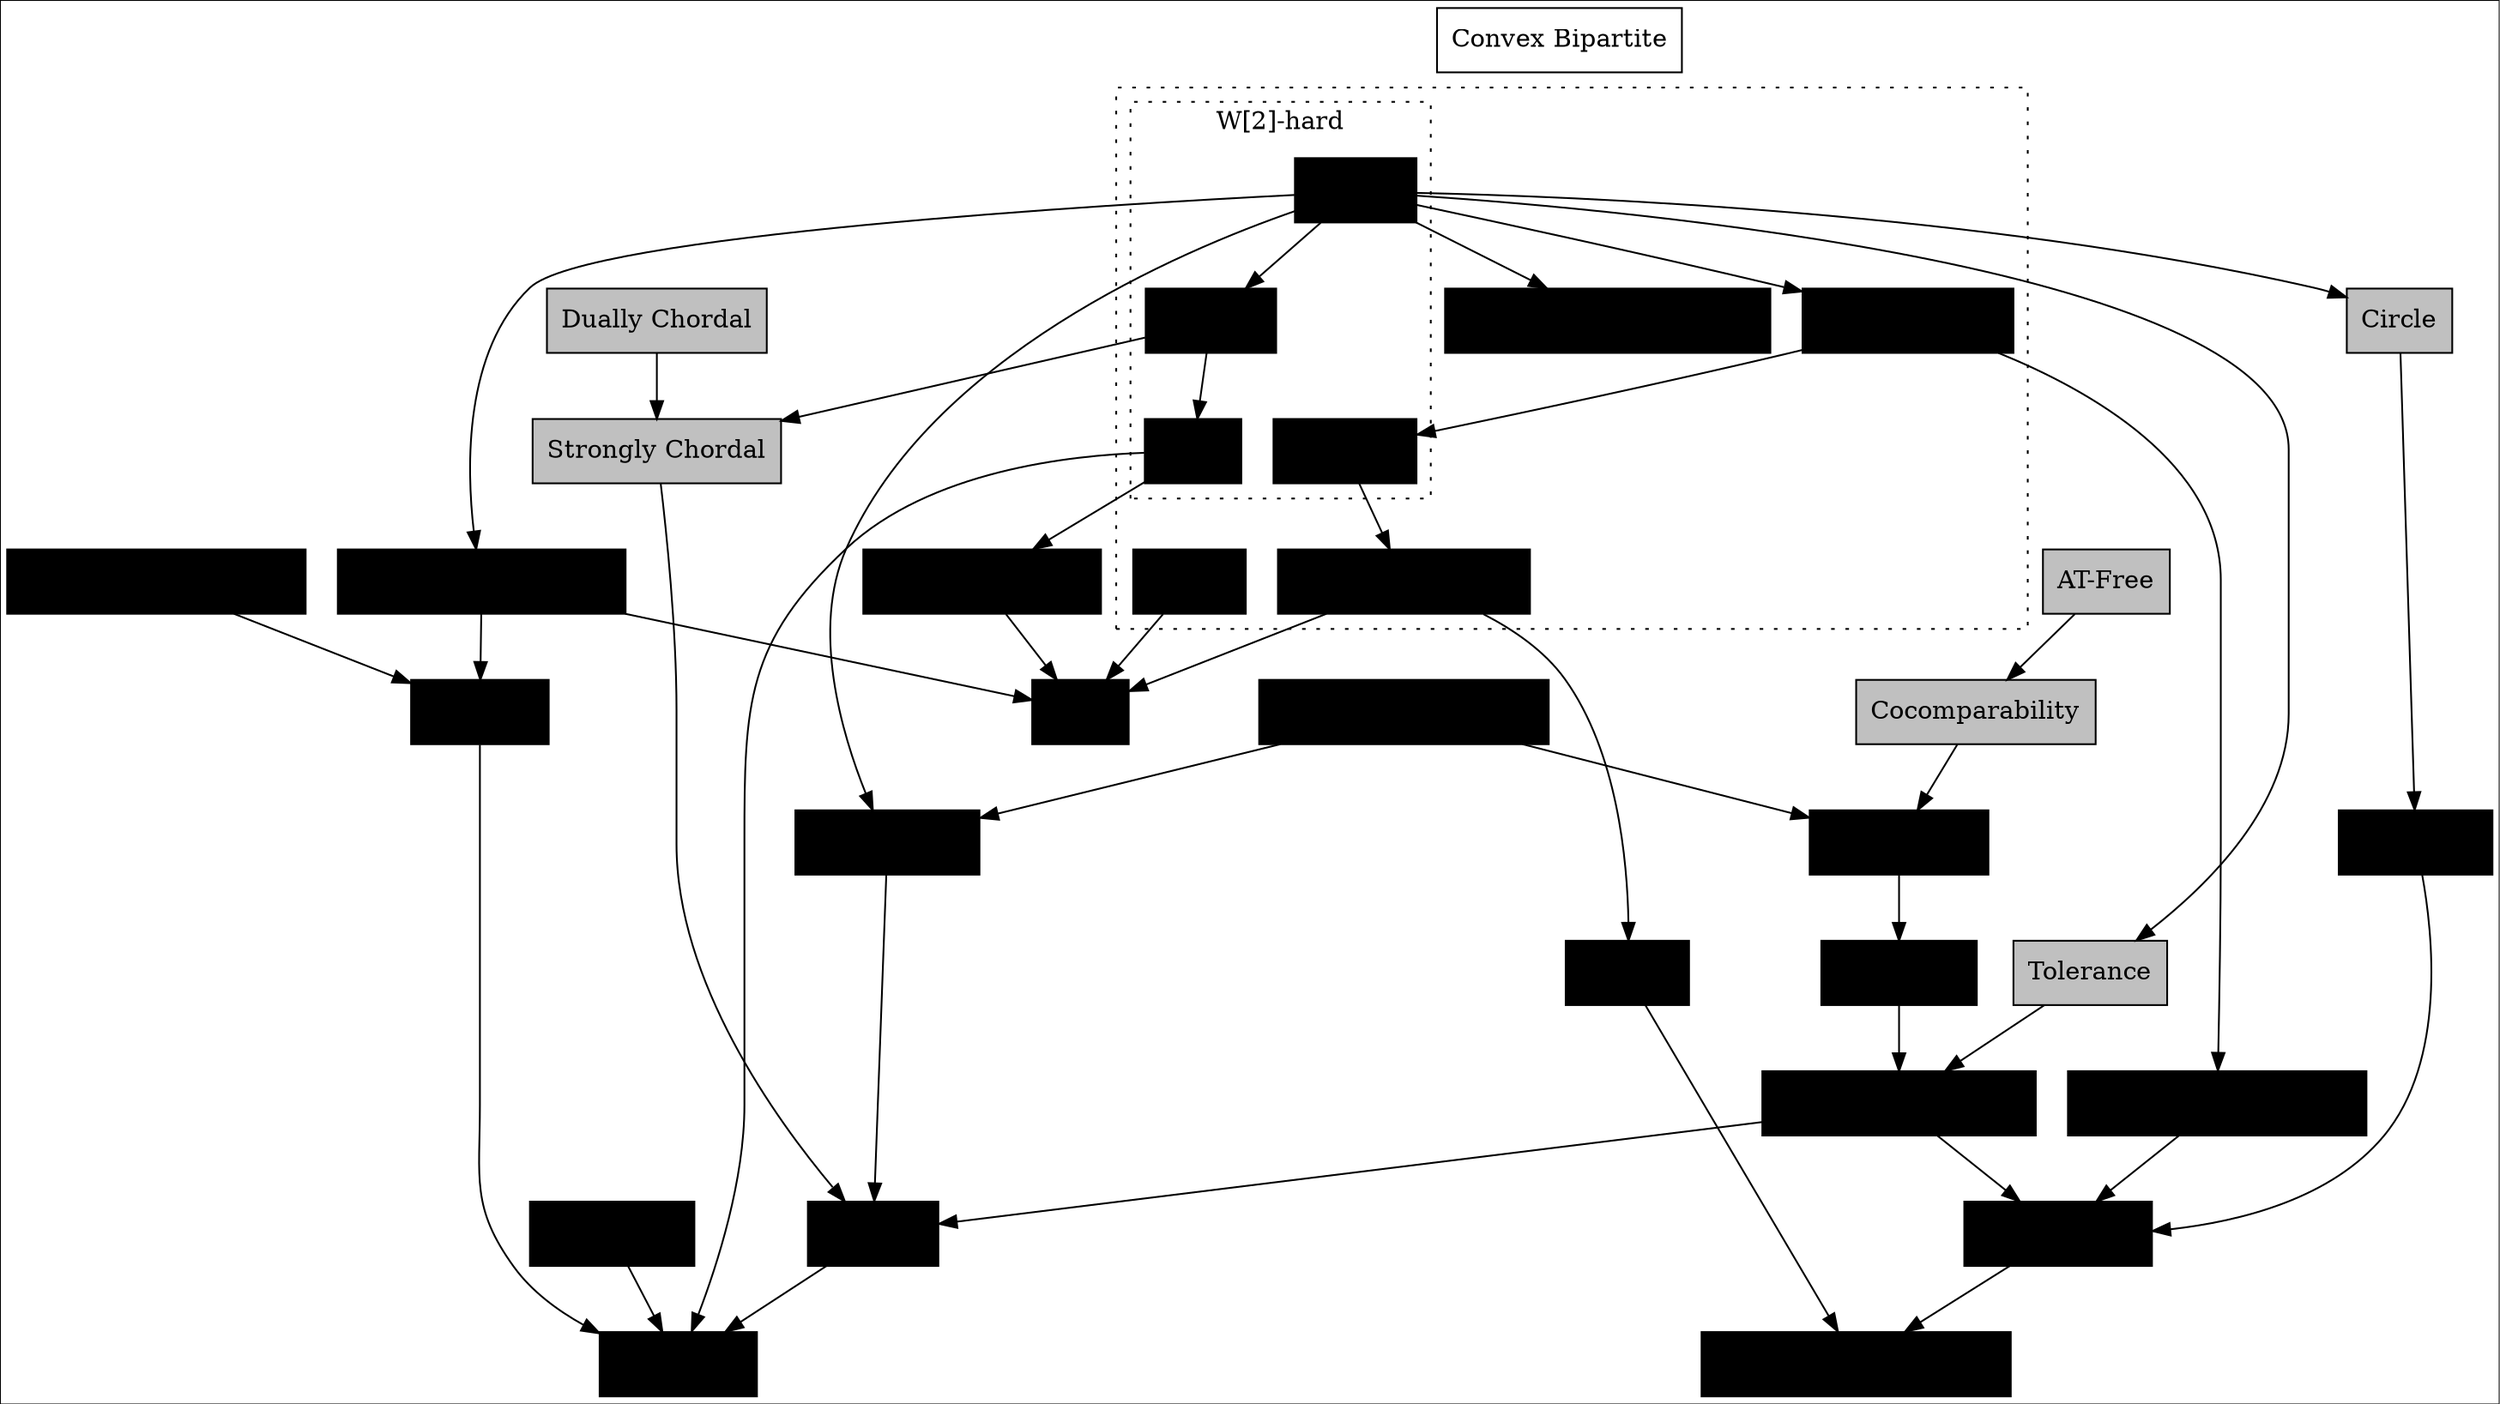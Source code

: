 digraph {
  
  rankdir="TB"
  newrank=true;
  colorscheme="spectral11"
  // Global Layouting
  node [shape=record,style="filled",fillcolor="white"];
 
  "0" [style = invis]

    "0" -> Perfect [style=invis]
    
// NP Complete
  subgraph cluster_npc {
    subgraph cluster_Whard {
        Perfect  [label="Perfect",fillcolor=2];
        Split  [label="Split",fillcolor=2];
        Chordal [label="Chordal",fillcolor=2];
    Bipartite [label="Bipartite",fillcolor=2];    
        label="W[2]-hard";
        graph[style=dotted];
    }
    Planar [label="Planar",fillcolor=6];
    LOB [label="Line Graph of Bipartite",fillcolor=6];
    ChordalBipartite  [label="Chordal Bipartite",fillcolor=1];
    Comparability  [label="Comparability",fillcolor=1]; 

    graph[style=dotted];
  }
  //  Block  [label="Block"];
    ConvexBipartite  [label="Convex Bipartite"];
  
 // Polytime;
    Interval  [label="Interval",fillcolor=9];
    CircularArc [label="Circular Arc",fillcolor=9]; 
    Permutation  [label="Permutation",fillcolor=9];
    CircularPermutation  [label="Circular Permutation",fillcolor=9];
    BipartitePermutation  [label="Bipartite Permutation",fillcolor=9];
    Convex  [label="Convex",fillcolor=9];
    KPolygon  [label="k-Polygon",fillcolor=9];
    KTreeFixed [label="k-tree, fixed $k$",fillcolor=9];
    Cograph  [label="Cograph",fillcolor=9];  
    Threshold  [label=  "Threshold",fillcolor=9]; 
    DilworthK  [label="Dilworth k",fillcolor=9];  
    P4tK1  [label="Free(P4, tK1), fixed t",fillcolor=9];
    DistanceHereditary  [label="Distance Hereditary",fillcolor=9];
    KPolygon  [label="k-Polygon",fillcolor=9];
    BoundedTolerance  [label="Bounded Tolarance",fillcolor=9];
    Trapezoid  [label="Trapezoid",fillcolor=9];
    KTrapezoid  [label="k-Trapezoid",fillcolor=9];
    CircularKTrapezoid  [label="Circular k-Trapezoid",fillcolor=9];
    Tree  [label="Tree",fillcolor=9];

 // Unknown
 
    Tolerance [label="Tolerance",fillcolor="gray",style="filled"];
    ATFree  [label="AT-Free",fillcolor="gray"];
    CComparability  [label="Cocomparability",fillcolor="gray"];
    Tolerance  [label="Tolerance",fillcolor="gray"];
    StronglyChordal  [label="Strongly Chordal",fillcolor="gray"];
    DuallyChordal  [label="Dually Chordal",fillcolor="gray"];
    Circle  [label="Circle",fillcolor="gray"];


    // INSIDE NP and ?
    Perfect -> Chordal
    Perfect -> Comparability
    Perfect -> Tolerance
	Perfect -> Circle
    Perfect -> LOB
    Perfect -> CircularArc
    
    Bipartite -> ChordalBipartite
    Chordal -> Split

    ATFree -> CComparability    

    // INSIDE P
    Permutation -> BipartitePermutation
    Convex -> BipartitePermutation
    
    
    CircularPermutation -> Permutation
    BoundedTolerance -> Permutation
    KPolygon -> Permutation

    Perfect -> DistanceHereditary

    ChordalBipartite -> Convex

    Comparability -> CircularPermutation
    Comparability -> Bipartite
    
    Circle -> KPolygon

    Chordal -> StronglyChordal
    DuallyChordal -> StronglyChordal

    KTrapezoid -> Trapezoid

    CircularKTrapezoid -> KTrapezoid
    CComparability -> KTrapezoid


    Trapezoid -> BoundedTolerance
    Tolerance -> BoundedTolerance

    CircularKTrapezoid -> CircularArc

    CircularArc -> Interval
    StronglyChordal -> Interval
    BoundedTolerance -> Interval

    DistanceHereditary -> Cograph
    P4tK1 -> Cograph

    Cograph -> Threshold
    Split -> Threshold
    Interval -> Threshold
    DilworthK -> Threshold

    Split -> KTreeFixed

    ChordalBipartite -> Tree
    KTreeFixed -> Tree
    DistanceHereditary -> Tree
    Planar -> Tree
    
    ChordalBipartite -> CircularKTrapezoid  [style=invis] 
}